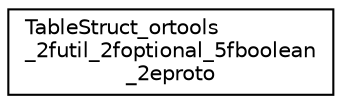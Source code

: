 digraph "Graphical Class Hierarchy"
{
 // LATEX_PDF_SIZE
  edge [fontname="Helvetica",fontsize="10",labelfontname="Helvetica",labelfontsize="10"];
  node [fontname="Helvetica",fontsize="10",shape=record];
  rankdir="LR";
  Node0 [label="TableStruct_ortools\l_2futil_2foptional_5fboolean\l_2eproto",height=0.2,width=0.4,color="black", fillcolor="white", style="filled",URL="$struct_table_struct__ortools__2futil__2foptional__5fboolean__2eproto.html",tooltip=" "];
}
